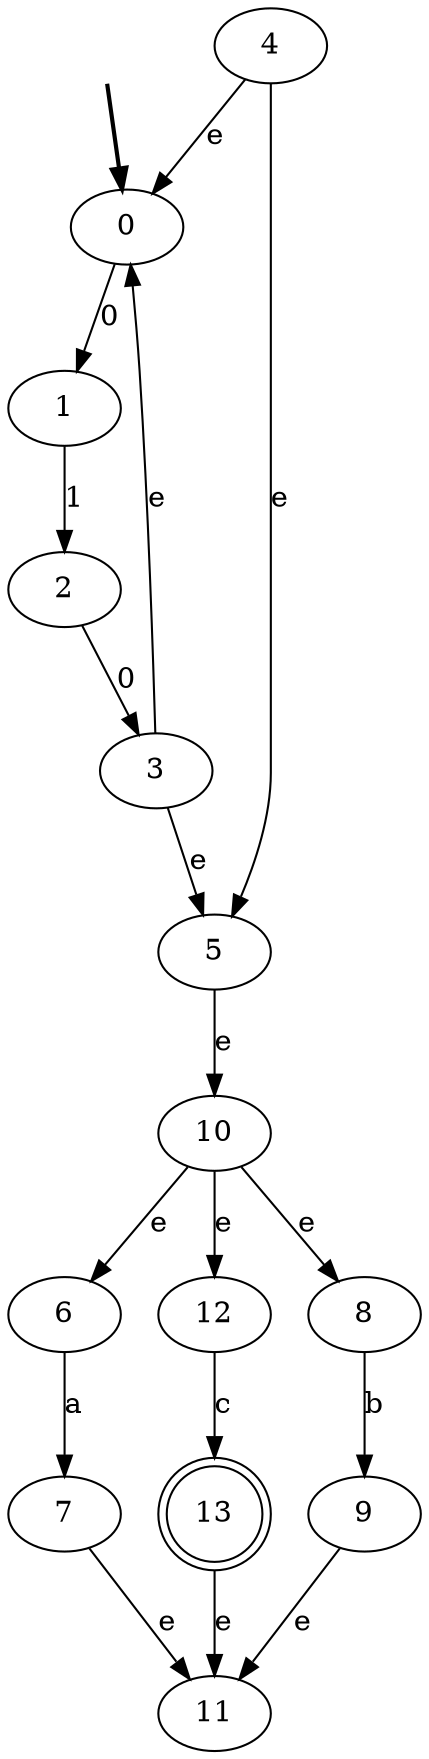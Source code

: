 digraph {
	fake0 [style=invisible]
	10
	13 [shape=doublecircle]
	0 [root=true]
	6
	12
	1
	5
	8
	3
	2
	11
	4
	9
	7
	fake0 -> 0 [style=bold]
	0 -> 1 [label=0]
	1 -> 2 [label=1]
	2 -> 3 [label=0]
	4 -> 0 [label=e]
	4 -> 5 [label=e]
	3 -> 0 [label=e]
	3 -> 5 [label=e]
	6 -> 7 [label=a]
	8 -> 9 [label=b]
	10 -> 6 [label=e]
	10 -> 8 [label=e]
	10 -> 12 [label=e]
	7 -> 11 [label=e]
	9 -> 11 [label=e]
	12 -> 13 [label=c]
	13 -> 11 [label=e]
	5 -> 10 [label=e]
}
